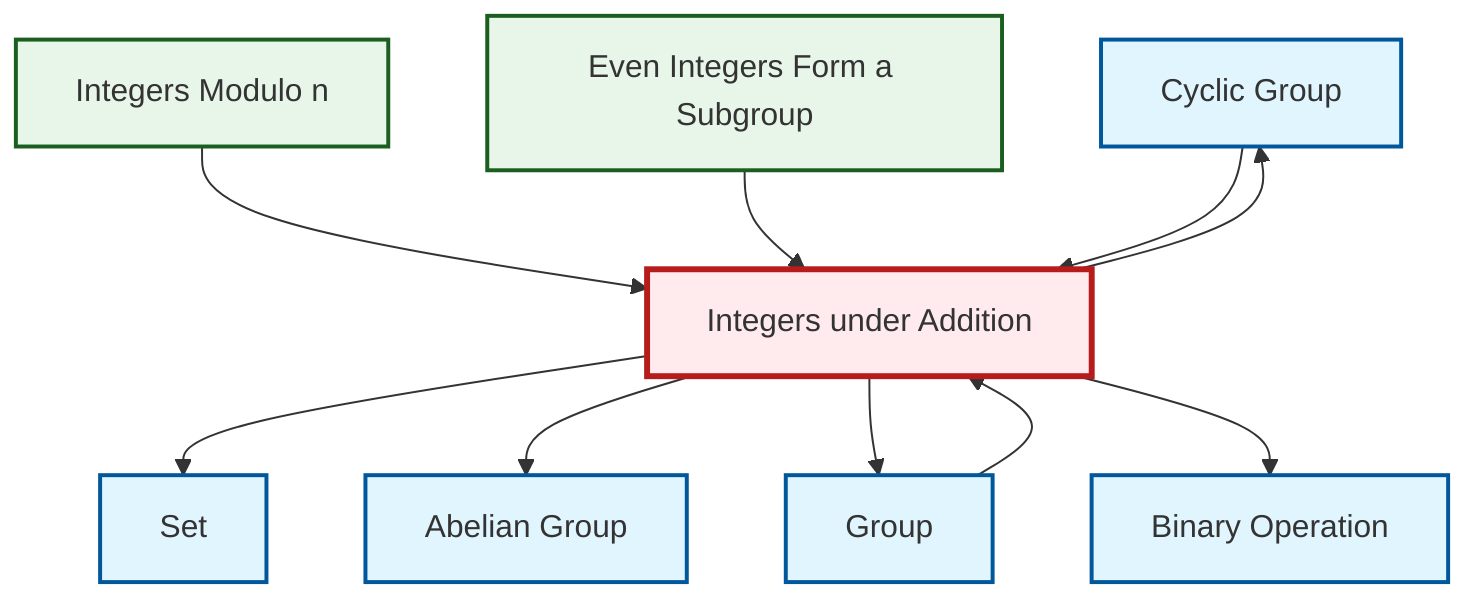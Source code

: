 graph TD
    classDef definition fill:#e1f5fe,stroke:#01579b,stroke-width:2px
    classDef theorem fill:#f3e5f5,stroke:#4a148c,stroke-width:2px
    classDef axiom fill:#fff3e0,stroke:#e65100,stroke-width:2px
    classDef example fill:#e8f5e9,stroke:#1b5e20,stroke-width:2px
    classDef current fill:#ffebee,stroke:#b71c1c,stroke-width:3px
    def-set["Set"]:::definition
    def-cyclic-group["Cyclic Group"]:::definition
    def-group["Group"]:::definition
    ex-even-integers-subgroup["Even Integers Form a Subgroup"]:::example
    ex-quotient-integers-mod-n["Integers Modulo n"]:::example
    ex-integers-addition["Integers under Addition"]:::example
    def-binary-operation["Binary Operation"]:::definition
    def-abelian-group["Abelian Group"]:::definition
    ex-integers-addition --> def-set
    def-group --> ex-integers-addition
    ex-quotient-integers-mod-n --> ex-integers-addition
    ex-integers-addition --> def-abelian-group
    ex-integers-addition --> def-group
    ex-integers-addition --> def-cyclic-group
    ex-even-integers-subgroup --> ex-integers-addition
    def-cyclic-group --> ex-integers-addition
    ex-integers-addition --> def-binary-operation
    class ex-integers-addition current